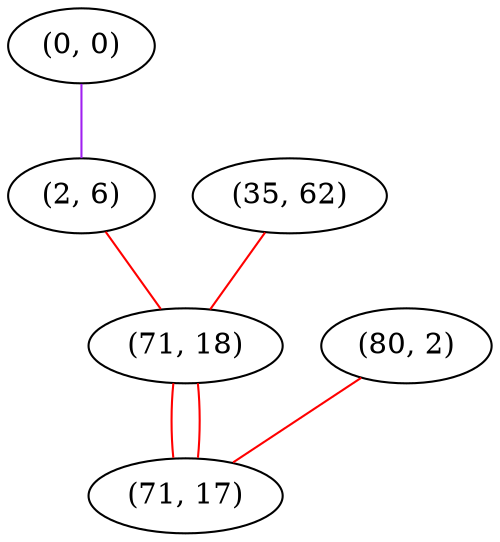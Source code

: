 graph "" {
"(0, 0)";
"(80, 2)";
"(35, 62)";
"(2, 6)";
"(71, 18)";
"(71, 17)";
"(0, 0)" -- "(2, 6)"  [color=purple, key=0, weight=4];
"(80, 2)" -- "(71, 17)"  [color=red, key=0, weight=1];
"(35, 62)" -- "(71, 18)"  [color=red, key=0, weight=1];
"(2, 6)" -- "(71, 18)"  [color=red, key=0, weight=1];
"(71, 18)" -- "(71, 17)"  [color=red, key=0, weight=1];
"(71, 18)" -- "(71, 17)"  [color=red, key=1, weight=1];
}
